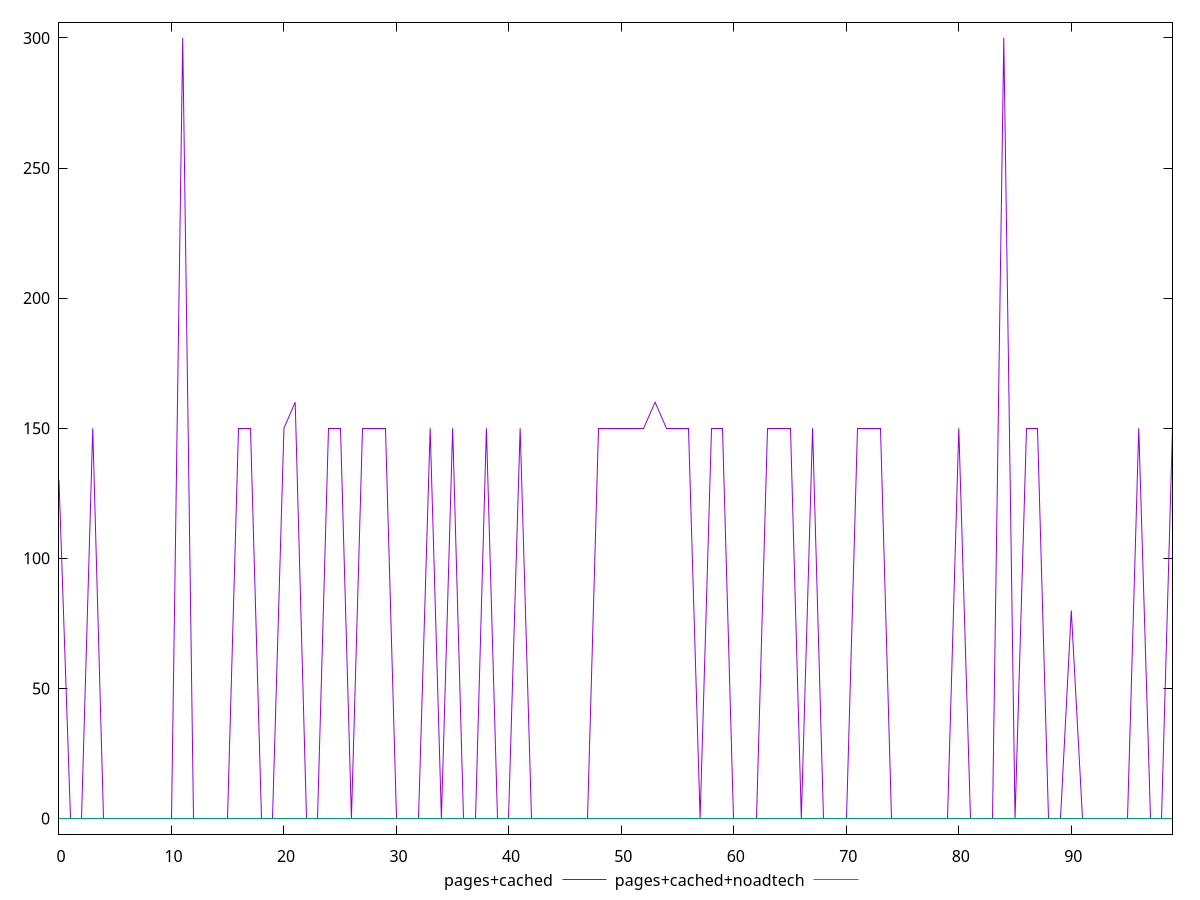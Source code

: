 reset

$pagesCached <<EOF
0 130
1 0
2 0
3 150
4 0
5 0
6 0
7 0
8 0
9 0
10 0
11 300
12 0
13 0
14 0
15 0
16 150
17 150
18 0
19 0
20 150
21 160
22 0
23 0
24 150
25 150
26 0
27 150
28 150
29 150
30 0
31 0
32 0
33 150
34 0
35 150
36 0
37 0
38 150
39 0
40 0
41 150
42 0
43 0
44 0
45 0
46 0
47 0
48 150
49 150
50 150
51 150
52 150
53 160
54 150
55 150
56 150
57 0
58 150
59 150
60 0
61 0
62 0
63 150
64 150
65 150
66 0
67 150
68 0
69 0
70 0
71 150
72 150
73 150
74 0
75 0
76 0
77 0
78 0
79 0
80 150
81 0
82 0
83 0
84 300
85 0
86 150
87 150
88 0
89 0
90 80
91 0
92 0
93 0
94 0
95 0
96 150
97 0
98 0
99 150
EOF

$pagesCachedNoadtech <<EOF
0 0
1 0
2 0
3 0
4 0
5 0
6 0
7 0
8 0
9 0
10 0
11 0
12 0
13 0
14 0
15 0
16 0
17 0
18 0
19 0
20 0
21 0
22 0
23 0
24 0
25 0
26 0
27 0
28 0
29 0
30 0
31 0
32 0
33 0
34 0
35 0
36 0
37 0
38 0
39 0
40 0
41 0
42 0
43 0
44 0
45 0
46 0
47 0
48 0
49 0
50 0
51 0
52 0
53 0
54 0
55 0
56 0
57 0
58 0
59 0
60 0
61 0
62 0
63 0
64 0
65 0
66 0
67 0
68 0
69 0
70 0
71 0
72 0
73 0
74 0
75 0
76 0
77 0
78 0
79 0
80 0
81 0
82 0
83 0
84 0
85 0
86 0
87 0
88 0
89 0
90 0
91 0
92 0
93 0
94 0
95 0
96 0
97 0
98 0
99 0
EOF

set key outside below
set xrange [0:99]
set yrange [-6:306]
set trange [-6:306]
set terminal svg size 640, 520 enhanced background rgb 'white'
set output "report_00009_2021-02-08T22-37-41.559Z/unminified-javascript/comparison/line/1_vs_2.svg"

plot $pagesCached title "pages+cached" with line, \
     $pagesCachedNoadtech title "pages+cached+noadtech" with line

reset

